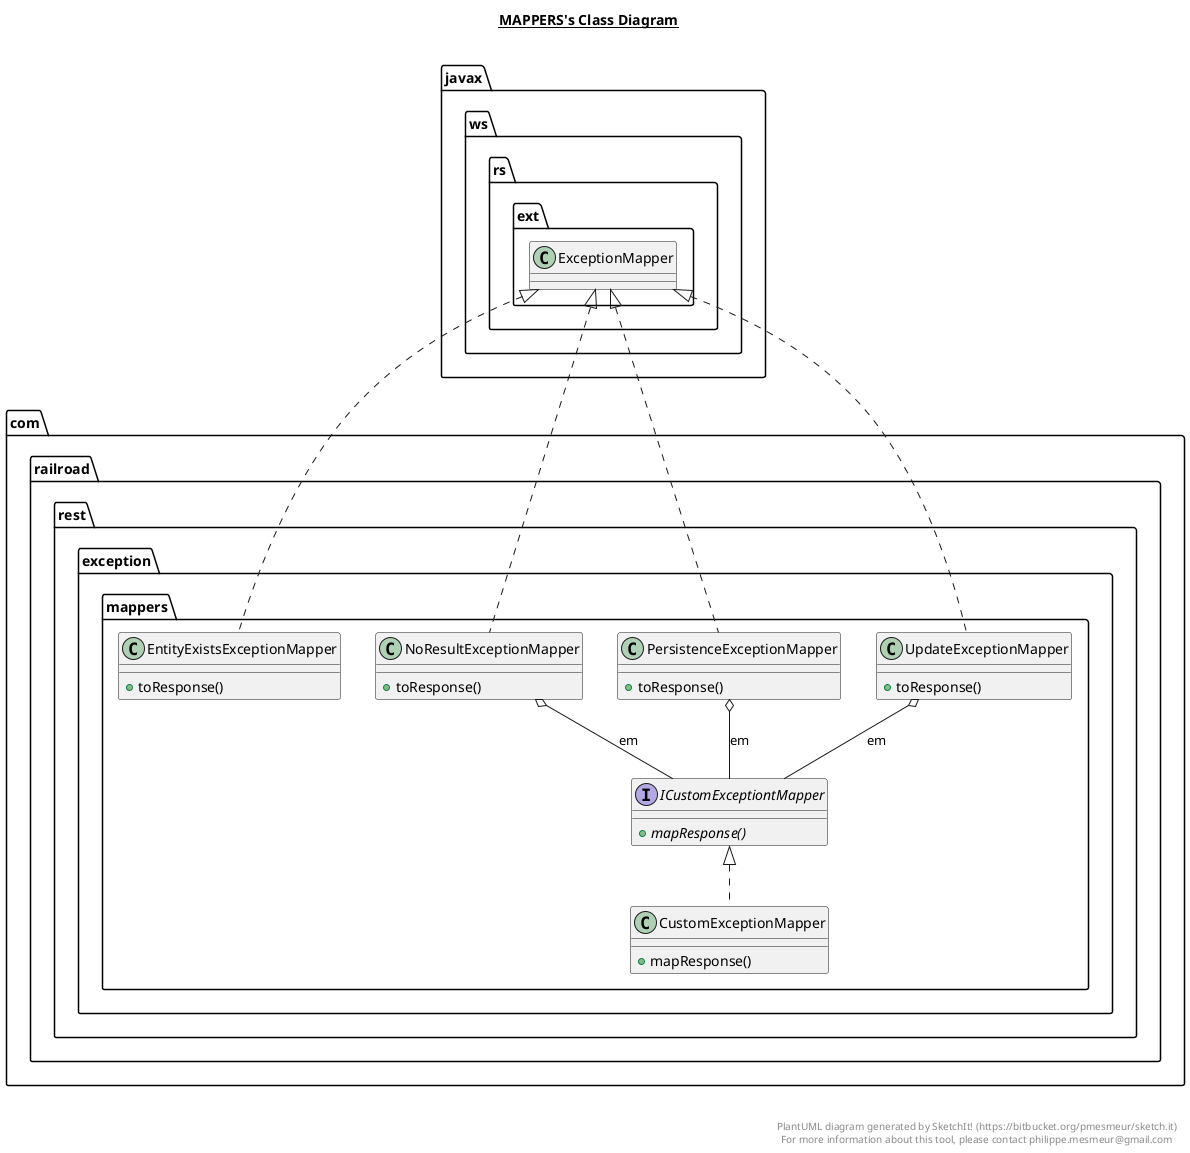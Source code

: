@startuml

title __MAPPERS's Class Diagram__\n

  namespace com.railroad.rest.exception {
    namespace mappers {
      class com.railroad.rest.exception.mappers.CustomExceptionMapper {
          + mapResponse()
      }
    }
  }
  

  namespace com.railroad.rest.exception {
    namespace mappers {
      class com.railroad.rest.exception.mappers.EntityExistsExceptionMapper {
          + toResponse()
      }
    }
  }
  

  namespace com.railroad.rest.exception {
    namespace mappers {
      interface com.railroad.rest.exception.mappers.ICustomExceptiontMapper {
          {abstract} + mapResponse()
      }
    }
  }
  

  namespace com.railroad.rest.exception {
    namespace mappers {
      class com.railroad.rest.exception.mappers.NoResultExceptionMapper {
          + toResponse()
      }
    }
  }
  

  namespace com.railroad.rest.exception {
    namespace mappers {
      class com.railroad.rest.exception.mappers.PersistenceExceptionMapper {
          + toResponse()
      }
    }
  }
  

  namespace com.railroad.rest.exception {
    namespace mappers {
      class com.railroad.rest.exception.mappers.UpdateExceptionMapper {
          + toResponse()
      }
    }
  }
  

  com.railroad.rest.exception.mappers.CustomExceptionMapper .up.|> com.railroad.rest.exception.mappers.ICustomExceptiontMapper
  com.railroad.rest.exception.mappers.EntityExistsExceptionMapper .up.|> javax.ws.rs.ext.ExceptionMapper
  com.railroad.rest.exception.mappers.NoResultExceptionMapper .up.|> javax.ws.rs.ext.ExceptionMapper
  com.railroad.rest.exception.mappers.NoResultExceptionMapper o-- com.railroad.rest.exception.mappers.ICustomExceptiontMapper : em
  com.railroad.rest.exception.mappers.PersistenceExceptionMapper .up.|> javax.ws.rs.ext.ExceptionMapper
  com.railroad.rest.exception.mappers.PersistenceExceptionMapper o-- com.railroad.rest.exception.mappers.ICustomExceptiontMapper : em
  com.railroad.rest.exception.mappers.UpdateExceptionMapper .up.|> javax.ws.rs.ext.ExceptionMapper
  com.railroad.rest.exception.mappers.UpdateExceptionMapper o-- com.railroad.rest.exception.mappers.ICustomExceptiontMapper : em


right footer


PlantUML diagram generated by SketchIt! (https://bitbucket.org/pmesmeur/sketch.it)
For more information about this tool, please contact philippe.mesmeur@gmail.com
endfooter

@enduml

